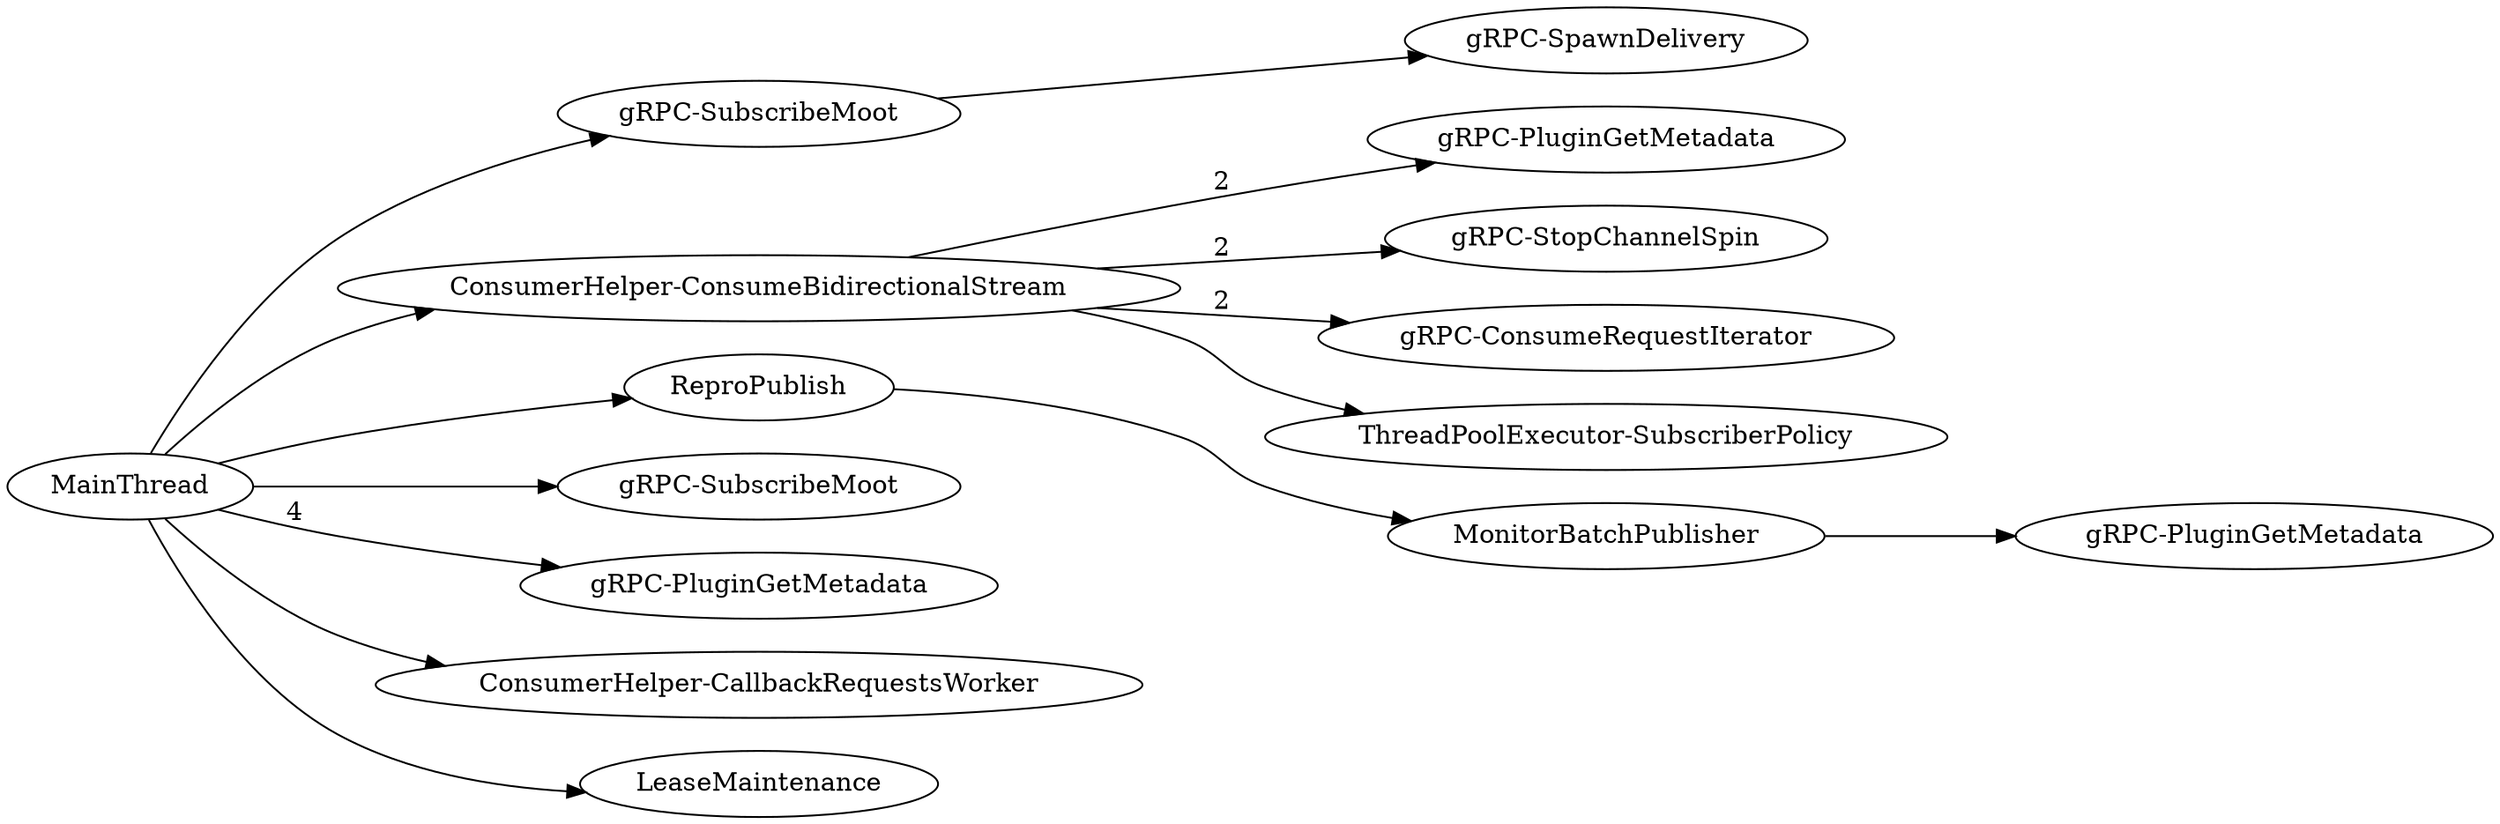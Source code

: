 digraph G {
rankdir=LR;
subgraph  {
subgraph  {
}

"Thread-gRPC-SubscribeMoot" -> "Thread-gRPC-SpawnDelivery";
}

subgraph  {
}

subgraph  {
}

subgraph  {
}

subgraph  {
subgraph  {
}

subgraph  {
}

subgraph  {
}

subgraph  {
}

"Thread-ConsumerHelper-ConsumeBidirectionalStream" -> "Thread-gRPC-PluginGetMetadata++"  [label=2];
"Thread-ConsumerHelper-ConsumeBidirectionalStream" -> "Thread-gRPC-StopChannelSpin"  [label=2];
"Thread-ConsumerHelper-ConsumeBidirectionalStream" -> "Thread-gRPC-ConsumeRequestIterator"  [label=2];
"Thread-ConsumerHelper-ConsumeBidirectionalStream" -> "ThreadPoolExecutor-SubscriberPolicy";
}

subgraph  {
}

subgraph  {
subgraph  {
subgraph  {
}

"Thread-MonitorBatchPublisher" -> "Thread-gRPC-PluginGetMetadata++++";
}

"Thread-ReproPublish" -> "Thread-MonitorBatchPublisher";
}

MainThread -> "Thread-gRPC-SubscribeMoot";
MainThread -> "Thread-gRPC-SubscribeMoot+";
MainThread -> "Thread-gRPC-PluginGetMetadata"  [label=4];
MainThread -> "Thread-ConsumerHelper-CallbackRequestsWorker";
MainThread -> "Thread-ConsumerHelper-ConsumeBidirectionalStream";
MainThread -> "Thread-LeaseMaintenance";
MainThread -> "Thread-ReproPublish";
"Thread-gRPC-SubscribeMoot" [label="gRPC-SubscribeMoot"];
"Thread-gRPC-SpawnDelivery" [label="gRPC-SpawnDelivery"];
"Thread-LeaseMaintenance" [label=LeaseMaintenance];
"Thread-ReproPublish" [label=ReproPublish];
"Thread-gRPC-PluginGetMetadata++" [label="gRPC-PluginGetMetadata"];
"Thread-gRPC-PluginGetMetadata++++" [label="gRPC-PluginGetMetadata"];
"Thread-gRPC-StopChannelSpin" [label="gRPC-StopChannelSpin"];
"Thread-ConsumerHelper-CallbackRequestsWorker" [label="ConsumerHelper-CallbackRequestsWorker"];
"Thread-gRPC-SubscribeMoot+" [label="gRPC-SubscribeMoot"];
"Thread-gRPC-PluginGetMetadata" [label="gRPC-PluginGetMetadata"];
"Thread-MonitorBatchPublisher" [label=MonitorBatchPublisher];
"Thread-gRPC-ConsumeRequestIterator" [label="gRPC-ConsumeRequestIterator"];
"Thread-ConsumerHelper-ConsumeBidirectionalStream" [label="ConsumerHelper-ConsumeBidirectionalStream"];
}
